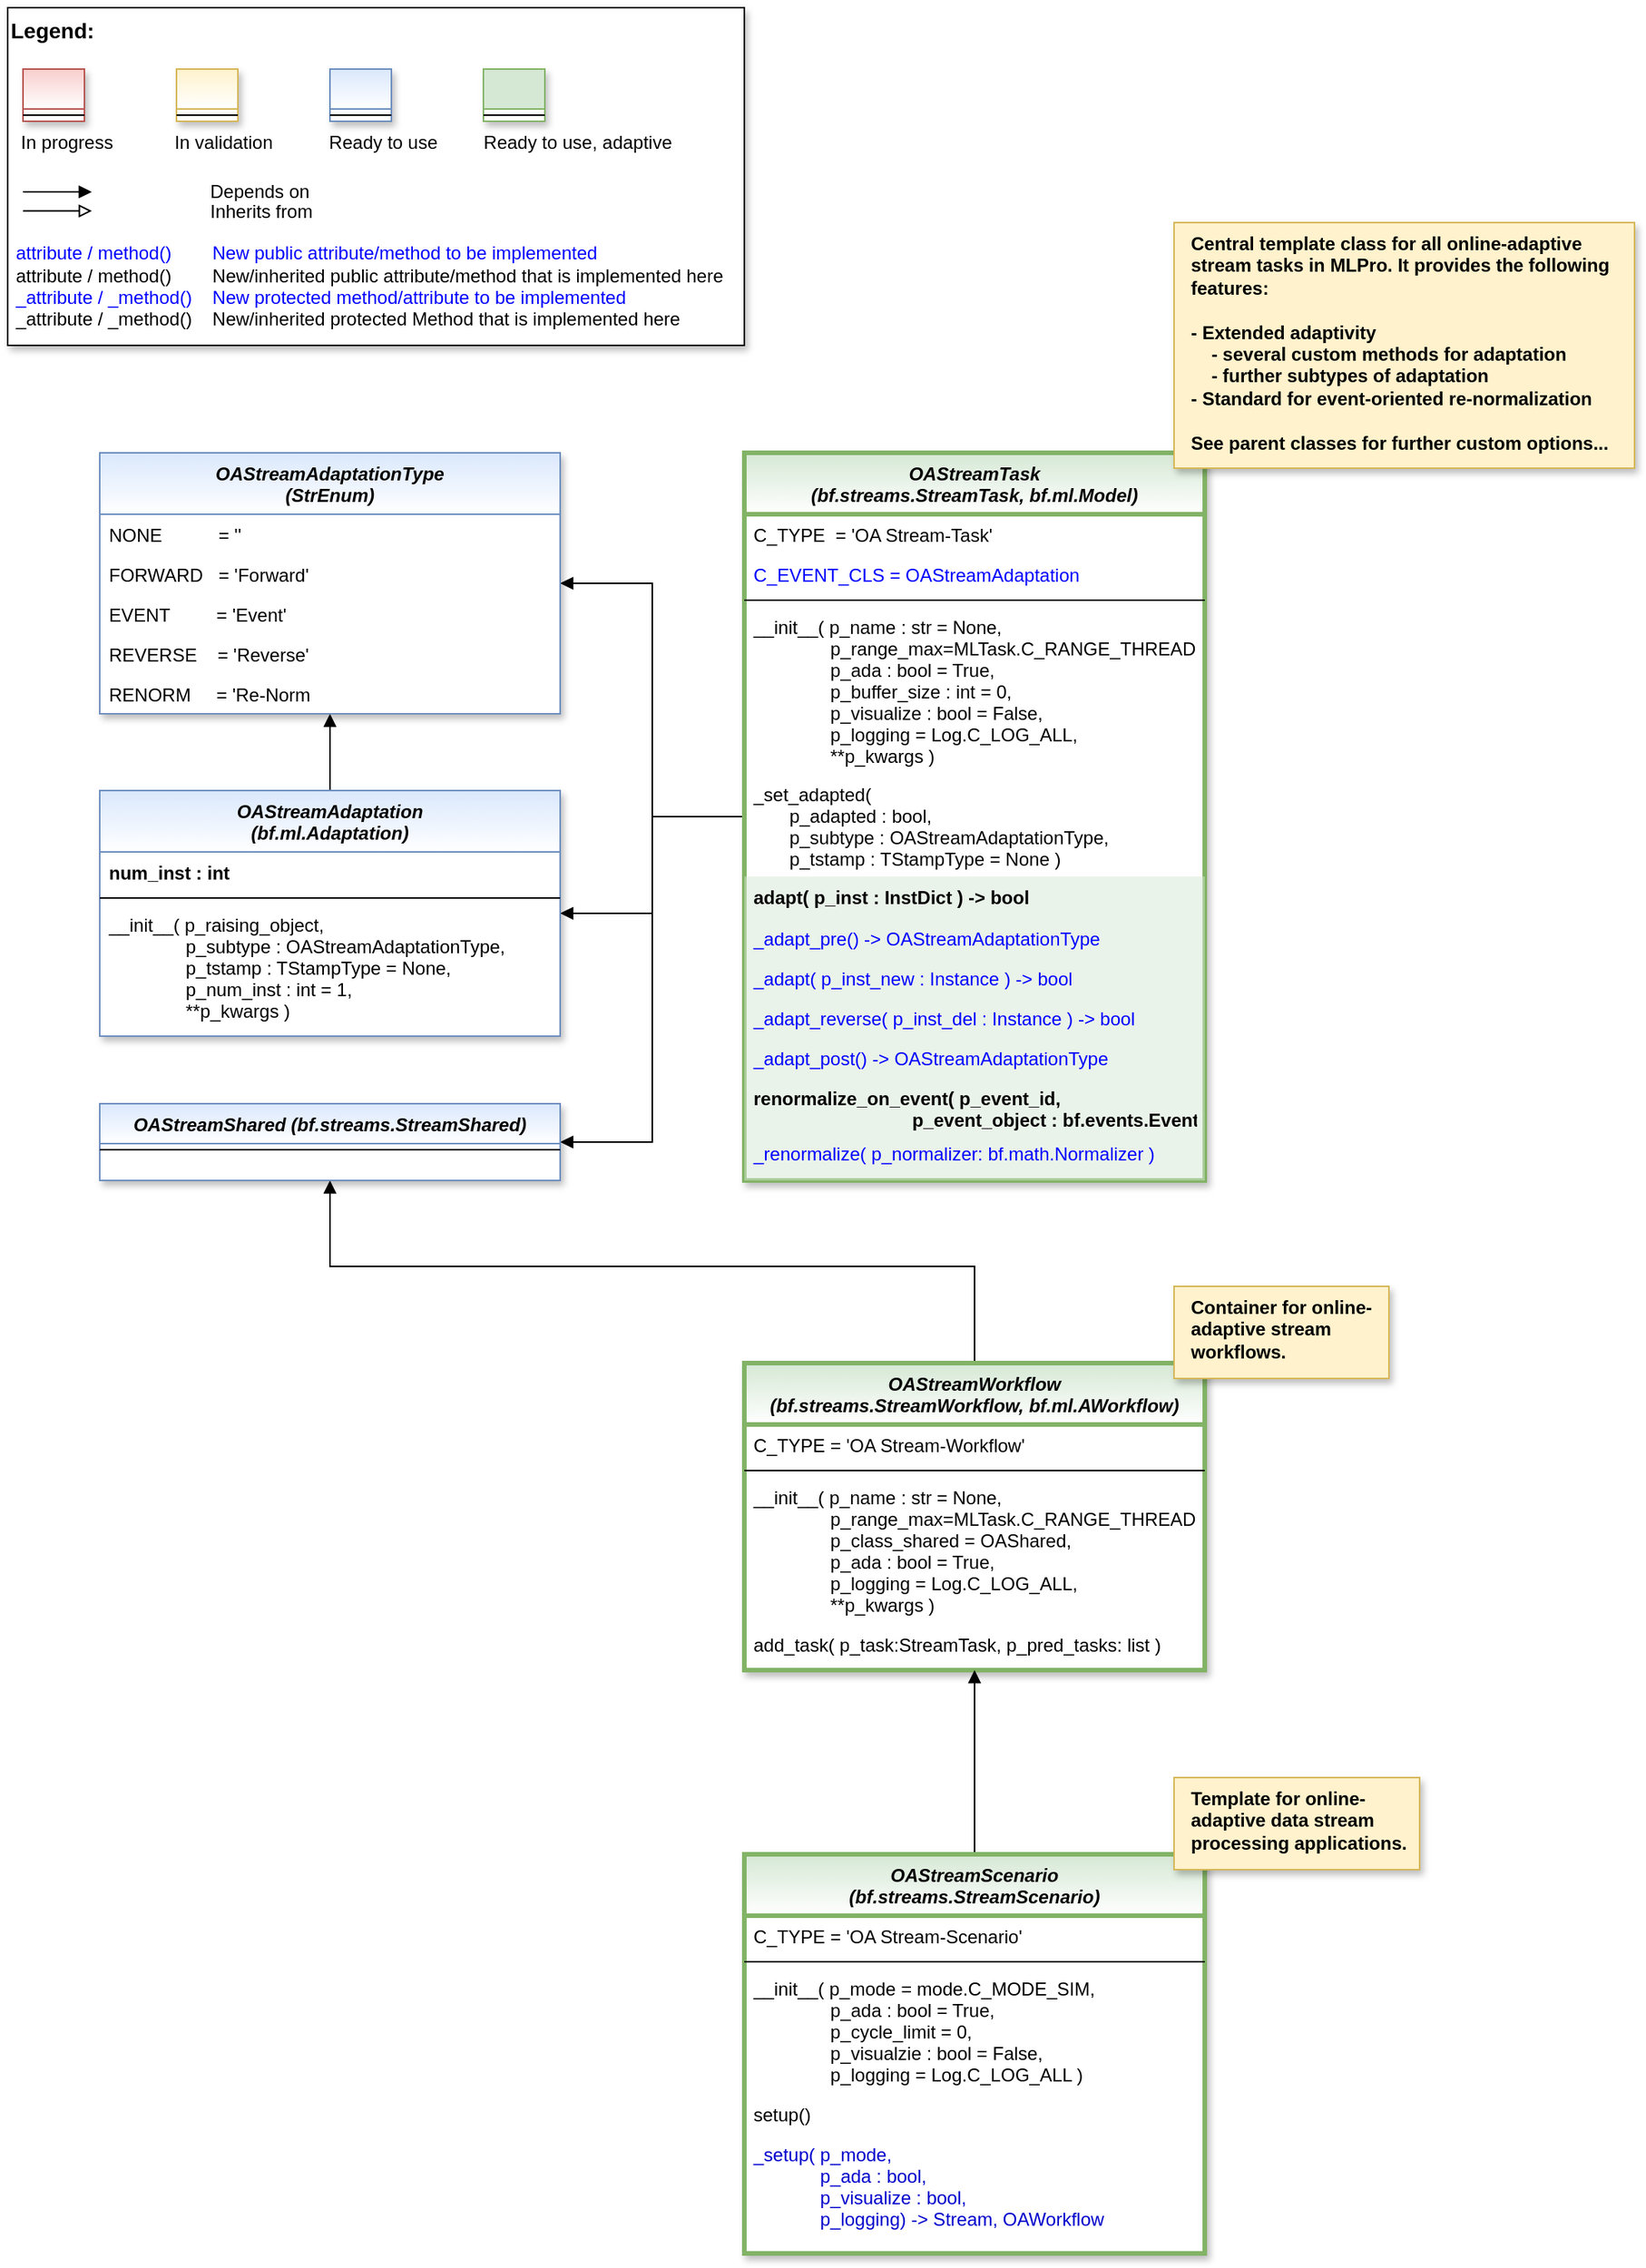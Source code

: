 <mxfile version="26.2.2">
  <diagram id="C5RBs43oDa-KdzZeNtuy" name="Page-1">
    <mxGraphModel dx="2878" dy="1242" grid="1" gridSize="10" guides="1" tooltips="1" connect="1" arrows="1" fold="1" page="1" pageScale="1" pageWidth="2336" pageHeight="1654" math="0" shadow="0">
      <root>
        <mxCell id="WIyWlLk6GJQsqaUBKTNV-0" />
        <mxCell id="WIyWlLk6GJQsqaUBKTNV-1" parent="WIyWlLk6GJQsqaUBKTNV-0" />
        <mxCell id="NC4ok9Ms9W8lQ4tfJlZF-20" style="edgeStyle=orthogonalEdgeStyle;rounded=0;orthogonalLoop=1;jettySize=auto;html=1;fontColor=#FF0000;endArrow=block;endFill=1;" parent="WIyWlLk6GJQsqaUBKTNV-1" source="ado_M-dr3WUVXcom1yO_-1" target="NC4ok9Ms9W8lQ4tfJlZF-16" edge="1">
          <mxGeometry relative="1" as="geometry" />
        </mxCell>
        <mxCell id="7C4s_j0biFTsK1RU1VLK-24" style="edgeStyle=orthogonalEdgeStyle;rounded=0;orthogonalLoop=1;jettySize=auto;html=1;endArrow=block;endFill=1;" parent="WIyWlLk6GJQsqaUBKTNV-1" source="ado_M-dr3WUVXcom1yO_-1" target="7C4s_j0biFTsK1RU1VLK-12" edge="1">
          <mxGeometry relative="1" as="geometry" />
        </mxCell>
        <mxCell id="soWWl2oo1D3cJulI5Lfz-7" style="edgeStyle=orthogonalEdgeStyle;rounded=0;orthogonalLoop=1;jettySize=auto;html=1;endArrow=block;endFill=1;" parent="WIyWlLk6GJQsqaUBKTNV-1" source="ado_M-dr3WUVXcom1yO_-1" target="soWWl2oo1D3cJulI5Lfz-0" edge="1">
          <mxGeometry relative="1" as="geometry" />
        </mxCell>
        <mxCell id="ado_M-dr3WUVXcom1yO_-1" value="OAStreamTask &#xa;(bf.streams.StreamTask, bf.ml.Model)" style="swimlane;fontStyle=3;align=center;verticalAlign=top;childLayout=stackLayout;horizontal=1;startSize=40;horizontalStack=0;resizeParent=1;resizeLast=0;collapsible=1;marginBottom=0;rounded=0;shadow=1;strokeWidth=3;fillColor=#d5e8d4;strokeColor=#82b366;swimlaneFillColor=#ffffff;gradientColor=#FFFFFF;" parent="WIyWlLk6GJQsqaUBKTNV-1" vertex="1">
          <mxGeometry x="520" y="330" width="300" height="474" as="geometry">
            <mxRectangle x="230" y="140" width="160" height="26" as="alternateBounds" />
          </mxGeometry>
        </mxCell>
        <mxCell id="fdyP1tWBDfPf_pqGQ-dC-29" value="C_TYPE  = &#39;OA Stream-Task&#39;" style="text;align=left;verticalAlign=top;spacingLeft=4;spacingRight=4;overflow=hidden;rotatable=0;points=[[0,0.5],[1,0.5]];portConstraint=eastwest;" parent="ado_M-dr3WUVXcom1yO_-1" vertex="1">
          <mxGeometry y="40" width="300" height="26" as="geometry" />
        </mxCell>
        <mxCell id="7C4s_j0biFTsK1RU1VLK-28" value="C_EVENT_CLS = OAStreamAdaptation" style="text;align=left;verticalAlign=top;spacingLeft=4;spacingRight=4;overflow=hidden;rotatable=0;points=[[0,0.5],[1,0.5]];portConstraint=eastwest;fontColor=#0000FF;" parent="ado_M-dr3WUVXcom1yO_-1" vertex="1">
          <mxGeometry y="66" width="300" height="26" as="geometry" />
        </mxCell>
        <mxCell id="ado_M-dr3WUVXcom1yO_-2" value="" style="line;html=1;strokeWidth=1;align=left;verticalAlign=middle;spacingTop=-1;spacingLeft=3;spacingRight=3;rotatable=0;labelPosition=right;points=[];portConstraint=eastwest;" parent="ado_M-dr3WUVXcom1yO_-1" vertex="1">
          <mxGeometry y="92" width="300" height="8" as="geometry" />
        </mxCell>
        <mxCell id="k9iU4n4au0y_1ybiQBL--0" value="__init__( p_name : str = None,&#xa;               p_range_max=MLTask.C_RANGE_THREAD,&#xa;               p_ada : bool = True,&#xa;               p_buffer_size : int = 0,&#xa;               p_visualize : bool = False,&#xa;               p_logging = Log.C_LOG_ALL,&#xa;               **p_kwargs )" style="text;align=left;verticalAlign=top;spacingLeft=4;spacingRight=4;overflow=hidden;rotatable=0;points=[[0,0.5],[1,0.5]];portConstraint=eastwest;fontColor=default;" parent="ado_M-dr3WUVXcom1yO_-1" vertex="1">
          <mxGeometry y="100" width="300" height="109" as="geometry" />
        </mxCell>
        <mxCell id="7C4s_j0biFTsK1RU1VLK-29" value="_set_adapted( &#xa;       p_adapted : bool,&#xa;       p_subtype : OAStreamAdaptationType,&#xa;       p_tstamp : TStampType = None )" style="text;align=left;verticalAlign=top;spacingLeft=4;spacingRight=4;overflow=hidden;rotatable=0;points=[[0,0.5],[1,0.5]];portConstraint=eastwest;" parent="ado_M-dr3WUVXcom1yO_-1" vertex="1">
          <mxGeometry y="209" width="300" height="67" as="geometry" />
        </mxCell>
        <mxCell id="wCdgofpyj-93uA1SjnSD-0" value="adapt( p_inst : InstDict ) -&gt; bool" style="text;align=left;verticalAlign=top;spacingLeft=4;spacingRight=4;overflow=hidden;rotatable=0;points=[[0,0.5],[1,0.5]];portConstraint=eastwest;fontStyle=1;fillColor=#d5e8d4;strokeColor=none;opacity=50;" parent="ado_M-dr3WUVXcom1yO_-1" vertex="1">
          <mxGeometry y="276" width="300" height="27" as="geometry" />
        </mxCell>
        <mxCell id="KPp8HPjBJbxHnM6AnjO8-0" value="_adapt_pre() -&gt; OAStreamAdaptationType" style="text;align=left;verticalAlign=top;spacingLeft=4;spacingRight=4;overflow=hidden;rotatable=0;points=[[0,0.5],[1,0.5]];portConstraint=eastwest;fillColor=#d5e8d4;strokeColor=none;opacity=50;fontColor=#0000FF;" parent="ado_M-dr3WUVXcom1yO_-1" vertex="1">
          <mxGeometry y="303" width="300" height="26" as="geometry" />
        </mxCell>
        <mxCell id="eokjPidHcH5mGEEEGnXK-1" value="_adapt( p_inst_new : Instance ) -&gt; bool" style="text;align=left;verticalAlign=top;spacingLeft=4;spacingRight=4;overflow=hidden;rotatable=0;points=[[0,0.5],[1,0.5]];portConstraint=eastwest;fillColor=#d5e8d4;strokeColor=none;opacity=50;fontColor=#0000FF;" parent="ado_M-dr3WUVXcom1yO_-1" vertex="1">
          <mxGeometry y="329" width="300" height="26" as="geometry" />
        </mxCell>
        <mxCell id="eokjPidHcH5mGEEEGnXK-0" value="_adapt_reverse( p_inst_del : Instance ) -&gt; bool" style="text;align=left;verticalAlign=top;spacingLeft=4;spacingRight=4;overflow=hidden;rotatable=0;points=[[0,0.5],[1,0.5]];portConstraint=eastwest;fillColor=#d5e8d4;strokeColor=none;opacity=50;fontColor=#0000FF;" parent="ado_M-dr3WUVXcom1yO_-1" vertex="1">
          <mxGeometry y="355" width="300" height="26" as="geometry" />
        </mxCell>
        <mxCell id="KPp8HPjBJbxHnM6AnjO8-1" value="_adapt_post() -&gt; OAStreamAdaptationType" style="text;align=left;verticalAlign=top;spacingLeft=4;spacingRight=4;overflow=hidden;rotatable=0;points=[[0,0.5],[1,0.5]];portConstraint=eastwest;fillColor=#d5e8d4;strokeColor=none;opacity=50;fontColor=#0000FF;" parent="ado_M-dr3WUVXcom1yO_-1" vertex="1">
          <mxGeometry y="381" width="300" height="26" as="geometry" />
        </mxCell>
        <mxCell id="Crr_h0JWDobTZQKCrxuK-2" value="renormalize_on_event( p_event_id, &#xa;                               p_event_object : bf.events.Event )" style="text;align=left;verticalAlign=top;spacingLeft=4;spacingRight=4;overflow=hidden;rotatable=0;points=[[0,0.5],[1,0.5]];portConstraint=eastwest;fontStyle=1;fillColor=#d5e8d4;strokeColor=none;opacity=50;" parent="ado_M-dr3WUVXcom1yO_-1" vertex="1">
          <mxGeometry y="407" width="300" height="36" as="geometry" />
        </mxCell>
        <mxCell id="4c-ZiIEt1ndZPByfsuOM-0" value="_renormalize( p_normalizer: bf.math.Normalizer )" style="text;align=left;verticalAlign=top;spacingLeft=4;spacingRight=4;overflow=hidden;rotatable=0;points=[[0,0.5],[1,0.5]];portConstraint=eastwest;fillColor=#d5e8d4;strokeColor=none;opacity=50;fontColor=#0000FF;" parent="ado_M-dr3WUVXcom1yO_-1" vertex="1">
          <mxGeometry y="443" width="300" height="31" as="geometry" />
        </mxCell>
        <mxCell id="NC4ok9Ms9W8lQ4tfJlZF-21" style="edgeStyle=orthogonalEdgeStyle;rounded=0;orthogonalLoop=1;jettySize=auto;html=1;fontColor=#FF0000;endArrow=block;endFill=1;exitX=0.5;exitY=0;exitDx=0;exitDy=0;entryX=0.5;entryY=1;entryDx=0;entryDy=0;" parent="WIyWlLk6GJQsqaUBKTNV-1" source="3OC-FlShTz39iofZlzZl-0" target="NC4ok9Ms9W8lQ4tfJlZF-16" edge="1">
          <mxGeometry relative="1" as="geometry">
            <Array as="points">
              <mxPoint x="670" y="860" />
              <mxPoint x="250" y="860" />
            </Array>
          </mxGeometry>
        </mxCell>
        <mxCell id="3OC-FlShTz39iofZlzZl-0" value="OAStreamWorkflow &#xa;(bf.streams.StreamWorkflow, bf.ml.AWorkflow)" style="swimlane;fontStyle=3;align=center;verticalAlign=top;childLayout=stackLayout;horizontal=1;startSize=40;horizontalStack=0;resizeParent=1;resizeLast=0;collapsible=1;marginBottom=0;rounded=0;shadow=1;strokeWidth=3;fillColor=#d5e8d4;strokeColor=#82b366;swimlaneFillColor=#ffffff;gradientColor=#FFFFFF;" parent="WIyWlLk6GJQsqaUBKTNV-1" vertex="1">
          <mxGeometry x="520" y="923" width="300" height="200" as="geometry">
            <mxRectangle x="230" y="140" width="160" height="26" as="alternateBounds" />
          </mxGeometry>
        </mxCell>
        <mxCell id="fdyP1tWBDfPf_pqGQ-dC-80" value="C_TYPE = &#39;OA Stream-Workflow&#39;" style="text;align=left;verticalAlign=top;spacingLeft=4;spacingRight=4;overflow=hidden;rotatable=0;points=[[0,0.5],[1,0.5]];portConstraint=eastwest;" parent="3OC-FlShTz39iofZlzZl-0" vertex="1">
          <mxGeometry y="40" width="300" height="26" as="geometry" />
        </mxCell>
        <mxCell id="3OC-FlShTz39iofZlzZl-1" value="" style="line;html=1;strokeWidth=1;align=left;verticalAlign=middle;spacingTop=-1;spacingLeft=3;spacingRight=3;rotatable=0;labelPosition=right;points=[];portConstraint=eastwest;" parent="3OC-FlShTz39iofZlzZl-0" vertex="1">
          <mxGeometry y="66" width="300" height="8" as="geometry" />
        </mxCell>
        <mxCell id="k9iU4n4au0y_1ybiQBL--2" value="__init__( p_name : str = None,&#xa;               p_range_max=MLTask.C_RANGE_THREAD,&#xa;               p_class_shared = OAShared,&#xa;               p_ada : bool = True,&#xa;               p_logging = Log.C_LOG_ALL,&#xa;               **p_kwargs )" style="text;align=left;verticalAlign=top;spacingLeft=4;spacingRight=4;overflow=hidden;rotatable=0;points=[[0,0.5],[1,0.5]];portConstraint=eastwest;fontColor=default;" parent="3OC-FlShTz39iofZlzZl-0" vertex="1">
          <mxGeometry y="74" width="300" height="96" as="geometry" />
        </mxCell>
        <mxCell id="RV1RuwSu5WSXBUyNZDB--0" value="add_task( p_task:StreamTask, p_pred_tasks: list )" style="text;align=left;verticalAlign=top;spacingLeft=4;spacingRight=4;overflow=hidden;rotatable=0;points=[[0,0.5],[1,0.5]];portConstraint=eastwest;fontColor=default;" parent="3OC-FlShTz39iofZlzZl-0" vertex="1">
          <mxGeometry y="170" width="300" height="26" as="geometry" />
        </mxCell>
        <mxCell id="fdyP1tWBDfPf_pqGQ-dC-82" style="edgeStyle=orthogonalEdgeStyle;rounded=0;orthogonalLoop=1;jettySize=auto;html=1;endArrow=block;endFill=1;fontColor=#0000FF;" parent="WIyWlLk6GJQsqaUBKTNV-1" source="fdyP1tWBDfPf_pqGQ-dC-23" target="3OC-FlShTz39iofZlzZl-0" edge="1">
          <mxGeometry relative="1" as="geometry">
            <mxPoint x="950" y="2163" as="targetPoint" />
          </mxGeometry>
        </mxCell>
        <mxCell id="fdyP1tWBDfPf_pqGQ-dC-23" value="OAStreamScenario &#xa;(bf.streams.StreamScenario)" style="swimlane;fontStyle=3;align=center;verticalAlign=top;childLayout=stackLayout;horizontal=1;startSize=40;horizontalStack=0;resizeParent=1;resizeLast=0;collapsible=1;marginBottom=0;rounded=0;shadow=1;strokeWidth=3;fillColor=#d5e8d4;strokeColor=#82b366;swimlaneFillColor=#ffffff;gradientColor=#FFFFFF;" parent="WIyWlLk6GJQsqaUBKTNV-1" vertex="1">
          <mxGeometry x="520" y="1243" width="300" height="260" as="geometry">
            <mxRectangle x="230" y="140" width="160" height="26" as="alternateBounds" />
          </mxGeometry>
        </mxCell>
        <mxCell id="NC4ok9Ms9W8lQ4tfJlZF-8" value="C_TYPE = &#39;OA Stream-Scenario&#39;" style="text;align=left;verticalAlign=top;spacingLeft=4;spacingRight=4;overflow=hidden;rotatable=0;points=[[0,0.5],[1,0.5]];portConstraint=eastwest;" parent="fdyP1tWBDfPf_pqGQ-dC-23" vertex="1">
          <mxGeometry y="40" width="300" height="26" as="geometry" />
        </mxCell>
        <mxCell id="fdyP1tWBDfPf_pqGQ-dC-24" value="" style="line;html=1;strokeWidth=1;align=left;verticalAlign=middle;spacingTop=-1;spacingLeft=3;spacingRight=3;rotatable=0;labelPosition=right;points=[];portConstraint=eastwest;" parent="fdyP1tWBDfPf_pqGQ-dC-23" vertex="1">
          <mxGeometry y="66" width="300" height="8" as="geometry" />
        </mxCell>
        <mxCell id="NC4ok9Ms9W8lQ4tfJlZF-11" value="__init__( p_mode = mode.C_MODE_SIM,&#xa;               p_ada : bool = True,&#xa;               p_cycle_limit = 0,&#xa;               p_visualzie : bool = False,&#xa;               p_logging = Log.C_LOG_ALL )" style="text;align=left;verticalAlign=top;spacingLeft=4;spacingRight=4;overflow=hidden;rotatable=0;points=[[0,0.5],[1,0.5]];portConstraint=eastwest;fontColor=default;" parent="fdyP1tWBDfPf_pqGQ-dC-23" vertex="1">
          <mxGeometry y="74" width="300" height="82" as="geometry" />
        </mxCell>
        <mxCell id="TVLcGBcoPvukyEr0Og20-1" value="setup()" style="text;align=left;verticalAlign=top;spacingLeft=4;spacingRight=4;overflow=hidden;rotatable=0;points=[[0,0.5],[1,0.5]];portConstraint=eastwest;fontColor=default;" parent="fdyP1tWBDfPf_pqGQ-dC-23" vertex="1">
          <mxGeometry y="156" width="300" height="26" as="geometry" />
        </mxCell>
        <mxCell id="NC4ok9Ms9W8lQ4tfJlZF-9" value="_setup( p_mode, &#xa;             p_ada : bool, &#xa;             p_visualize : bool,&#xa;             p_logging) -&gt; Stream, OAWorkflow" style="text;align=left;verticalAlign=top;spacingLeft=4;spacingRight=4;overflow=hidden;rotatable=0;points=[[0,0.5],[1,0.5]];portConstraint=eastwest;fontColor=#0000CC;" parent="fdyP1tWBDfPf_pqGQ-dC-23" vertex="1">
          <mxGeometry y="182" width="300" height="66" as="geometry" />
        </mxCell>
        <mxCell id="NC4ok9Ms9W8lQ4tfJlZF-16" value="OAStreamShared (bf.streams.StreamShared)" style="swimlane;fontStyle=3;align=center;verticalAlign=top;childLayout=stackLayout;horizontal=1;startSize=26;horizontalStack=0;resizeParent=1;resizeLast=0;collapsible=1;marginBottom=0;rounded=0;shadow=1;strokeWidth=1;fillColor=#dae8fc;strokeColor=#6c8ebf;swimlaneFillColor=#ffffff;gradientColor=#FFFFFF;" parent="WIyWlLk6GJQsqaUBKTNV-1" vertex="1">
          <mxGeometry x="100" y="754" width="300" height="50" as="geometry">
            <mxRectangle x="230" y="140" width="160" height="26" as="alternateBounds" />
          </mxGeometry>
        </mxCell>
        <mxCell id="NC4ok9Ms9W8lQ4tfJlZF-19" value="" style="line;html=1;strokeWidth=1;align=left;verticalAlign=middle;spacingTop=-1;spacingLeft=3;spacingRight=3;rotatable=0;labelPosition=right;points=[];portConstraint=eastwest;" parent="NC4ok9Ms9W8lQ4tfJlZF-16" vertex="1">
          <mxGeometry y="26" width="300" height="8" as="geometry" />
        </mxCell>
        <mxCell id="7C4s_j0biFTsK1RU1VLK-0" value="" style="group" parent="WIyWlLk6GJQsqaUBKTNV-1" vertex="1" connectable="0">
          <mxGeometry x="40" y="40" width="480" height="220" as="geometry" />
        </mxCell>
        <mxCell id="7C4s_j0biFTsK1RU1VLK-1" value="&lt;font color=&quot;#000000&quot; size=&quot;1&quot;&gt;&lt;b style=&quot;font-size: 14px&quot;&gt;Legend:&lt;br&gt;&lt;/b&gt;&lt;/font&gt;&lt;br&gt;&lt;br&gt;&lt;br&gt;&lt;font color=&quot;#0000ff&quot; style=&quot;font-size: 6px;&quot;&gt;&lt;br&gt;&lt;/font&gt;&lt;span style=&quot;color: rgb(0 , 0 , 0)&quot;&gt;&lt;font style=&quot;font-size: 4px&quot;&gt;&amp;nbsp; &amp;nbsp;&lt;/font&gt;&amp;nbsp;In progress&amp;nbsp; &amp;nbsp; &amp;nbsp; &amp;nbsp; &amp;nbsp; &amp;nbsp; In validation&amp;nbsp; &amp;nbsp; &amp;nbsp; &amp;nbsp; &amp;nbsp; &amp;nbsp;Ready to use&amp;nbsp; &amp;nbsp; &amp;nbsp; &amp;nbsp; &amp;nbsp;Ready to use,&amp;nbsp;&lt;/span&gt;&lt;span style=&quot;background-color: transparent; color: rgb(0, 0, 0);&quot;&gt;adaptive&lt;/span&gt;&lt;font style=&quot;background-color: transparent;&quot; color=&quot;#000000&quot;&gt;&amp;nbsp;&lt;/font&gt;&lt;div&gt;&lt;font color=&quot;#0000ff&quot;&gt;&lt;br&gt;&lt;br&gt;&lt;br&gt;&lt;br&gt;&amp;nbsp;attribute / method()&amp;nbsp; &amp;nbsp; &amp;nbsp; &amp;nbsp; New public attribute/method to be implemented&lt;/font&gt;&lt;br&gt;&lt;font color=&quot;#000000&quot;&gt;&amp;nbsp;&lt;/font&gt;&lt;font color=&quot;#000000&quot;&gt;attribute / method()&lt;span&gt;&#x9;&lt;/span&gt;&amp;nbsp; &amp;nbsp; &amp;nbsp; &amp;nbsp;New/inherited public attribute/method that is implemented here&lt;br&gt;&lt;/font&gt;&lt;font color=&quot;#0000ff&quot;&gt;&amp;nbsp;_attribute /&amp;nbsp;&lt;/font&gt;&lt;font color=&quot;#0000ff&quot;&gt;_method()&amp;nbsp; &amp;nbsp; New protected method/attribute to be implemented&lt;/font&gt;&lt;br&gt;&lt;font color=&quot;#000000&quot;&gt;&amp;nbsp;_attribute / _method()&amp;nbsp; &amp;nbsp; New/inherited protected Method that is implemented here&lt;br&gt;&lt;/font&gt;&lt;font color=&quot;#000000&quot;&gt;&lt;br&gt;&lt;br&gt;&lt;br&gt;&lt;br&gt;&lt;br&gt;&lt;/font&gt;&lt;/div&gt;" style="text;html=1;align=left;verticalAlign=top;whiteSpace=wrap;rounded=0;fontColor=#006600;strokeColor=#000000;shadow=1;fillColor=#ffffff;" parent="7C4s_j0biFTsK1RU1VLK-0" vertex="1">
          <mxGeometry width="480" height="220" as="geometry" />
        </mxCell>
        <mxCell id="7C4s_j0biFTsK1RU1VLK-2" value="Depends on" style="endArrow=block;html=1;labelPosition=right;verticalLabelPosition=middle;align=left;verticalAlign=middle;endFill=1;fontSize=12;" parent="7C4s_j0biFTsK1RU1VLK-0" edge="1">
          <mxGeometry x="-1590" y="-2180" width="50" height="50" as="geometry">
            <mxPoint x="10.0" y="120.003" as="sourcePoint" />
            <mxPoint x="54.848" y="120.003" as="targetPoint" />
            <mxPoint x="98" as="offset" />
            <Array as="points">
              <mxPoint x="30" y="120" />
            </Array>
          </mxGeometry>
        </mxCell>
        <mxCell id="7C4s_j0biFTsK1RU1VLK-3" value="Inherits from" style="endArrow=block;html=1;labelPosition=right;verticalLabelPosition=middle;align=left;verticalAlign=middle;endFill=0;fontSize=12;" parent="7C4s_j0biFTsK1RU1VLK-0" edge="1">
          <mxGeometry x="-1590" y="-2180" width="50" height="50" as="geometry">
            <mxPoint x="10.0" y="132.385" as="sourcePoint" />
            <mxPoint x="54.848" y="132.385" as="targetPoint" />
            <mxPoint x="98" y="1" as="offset" />
          </mxGeometry>
        </mxCell>
        <mxCell id="7C4s_j0biFTsK1RU1VLK-4" value="" style="swimlane;fontStyle=3;align=center;verticalAlign=top;childLayout=stackLayout;horizontal=1;startSize=26;horizontalStack=0;resizeParent=1;resizeLast=0;collapsible=1;marginBottom=0;rounded=0;shadow=1;strokeWidth=1;fillColor=#f8cecc;strokeColor=#b85450;gradientColor=#ffffff;swimlaneFillColor=#ffffff;" parent="7C4s_j0biFTsK1RU1VLK-0" vertex="1">
          <mxGeometry x="10" y="40" width="40" height="34" as="geometry">
            <mxRectangle x="230" y="140" width="160" height="26" as="alternateBounds" />
          </mxGeometry>
        </mxCell>
        <mxCell id="7C4s_j0biFTsK1RU1VLK-5" value="" style="line;html=1;strokeWidth=1;align=left;verticalAlign=middle;spacingTop=-1;spacingLeft=3;spacingRight=3;rotatable=0;labelPosition=right;points=[];portConstraint=eastwest;" parent="7C4s_j0biFTsK1RU1VLK-4" vertex="1">
          <mxGeometry y="26" width="40" height="8" as="geometry" />
        </mxCell>
        <mxCell id="7C4s_j0biFTsK1RU1VLK-6" value="" style="swimlane;fontStyle=3;align=center;verticalAlign=top;childLayout=stackLayout;horizontal=1;startSize=26;horizontalStack=0;resizeParent=1;resizeLast=0;collapsible=1;marginBottom=0;rounded=0;shadow=1;strokeWidth=1;fillColor=#fff2cc;strokeColor=#d6b656;gradientColor=#ffffff;swimlaneFillColor=#ffffff;" parent="7C4s_j0biFTsK1RU1VLK-0" vertex="1">
          <mxGeometry x="110" y="40" width="40" height="34" as="geometry">
            <mxRectangle x="230" y="140" width="160" height="26" as="alternateBounds" />
          </mxGeometry>
        </mxCell>
        <mxCell id="7C4s_j0biFTsK1RU1VLK-7" value="" style="line;html=1;strokeWidth=1;align=left;verticalAlign=middle;spacingTop=-1;spacingLeft=3;spacingRight=3;rotatable=0;labelPosition=right;points=[];portConstraint=eastwest;" parent="7C4s_j0biFTsK1RU1VLK-6" vertex="1">
          <mxGeometry y="26" width="40" height="8" as="geometry" />
        </mxCell>
        <mxCell id="7C4s_j0biFTsK1RU1VLK-8" value="" style="swimlane;fontStyle=3;align=center;verticalAlign=top;childLayout=stackLayout;horizontal=1;startSize=26;horizontalStack=0;resizeParent=1;resizeLast=0;collapsible=1;marginBottom=0;rounded=0;shadow=1;strokeWidth=1;fillColor=#dae8fc;strokeColor=#6c8ebf;gradientColor=#ffffff;swimlaneFillColor=#ffffff;" parent="7C4s_j0biFTsK1RU1VLK-0" vertex="1">
          <mxGeometry x="210" y="40" width="40" height="34" as="geometry">
            <mxRectangle x="230" y="140" width="160" height="26" as="alternateBounds" />
          </mxGeometry>
        </mxCell>
        <mxCell id="7C4s_j0biFTsK1RU1VLK-9" value="" style="line;html=1;strokeWidth=1;align=left;verticalAlign=middle;spacingTop=-1;spacingLeft=3;spacingRight=3;rotatable=0;labelPosition=right;points=[];portConstraint=eastwest;" parent="7C4s_j0biFTsK1RU1VLK-8" vertex="1">
          <mxGeometry y="26" width="40" height="8" as="geometry" />
        </mxCell>
        <mxCell id="7C4s_j0biFTsK1RU1VLK-10" value="" style="swimlane;fontStyle=3;align=center;verticalAlign=top;childLayout=stackLayout;horizontal=1;startSize=26;horizontalStack=0;resizeParent=1;resizeLast=0;collapsible=1;marginBottom=0;rounded=0;shadow=1;strokeWidth=1;fillColor=#d5e8d4;strokeColor=#82b366;swimlaneFillColor=#ffffff;" parent="7C4s_j0biFTsK1RU1VLK-0" vertex="1">
          <mxGeometry x="310" y="40" width="40" height="34" as="geometry">
            <mxRectangle x="230" y="140" width="160" height="26" as="alternateBounds" />
          </mxGeometry>
        </mxCell>
        <mxCell id="7C4s_j0biFTsK1RU1VLK-11" value="" style="line;html=1;strokeWidth=1;align=left;verticalAlign=middle;spacingTop=-1;spacingLeft=3;spacingRight=3;rotatable=0;labelPosition=right;points=[];portConstraint=eastwest;" parent="7C4s_j0biFTsK1RU1VLK-10" vertex="1">
          <mxGeometry y="26" width="40" height="8" as="geometry" />
        </mxCell>
        <mxCell id="soWWl2oo1D3cJulI5Lfz-6" style="edgeStyle=orthogonalEdgeStyle;rounded=0;orthogonalLoop=1;jettySize=auto;html=1;endArrow=block;endFill=1;" parent="WIyWlLk6GJQsqaUBKTNV-1" source="7C4s_j0biFTsK1RU1VLK-12" target="soWWl2oo1D3cJulI5Lfz-0" edge="1">
          <mxGeometry relative="1" as="geometry" />
        </mxCell>
        <mxCell id="7C4s_j0biFTsK1RU1VLK-12" value="OAStreamAdaptation&#xa;(bf.ml.Adaptation)" style="swimlane;fontStyle=3;align=center;verticalAlign=top;childLayout=stackLayout;horizontal=1;startSize=40;horizontalStack=0;resizeParent=1;resizeLast=0;collapsible=1;marginBottom=0;rounded=0;shadow=1;strokeWidth=1;fillColor=#dae8fc;strokeColor=#6c8ebf;swimlaneFillColor=#ffffff;gradientColor=#FFFFFF;" parent="WIyWlLk6GJQsqaUBKTNV-1" vertex="1">
          <mxGeometry x="100" y="550" width="300" height="160" as="geometry">
            <mxRectangle x="230" y="140" width="160" height="26" as="alternateBounds" />
          </mxGeometry>
        </mxCell>
        <mxCell id="3whSnnqgmhnJdRxh8qfQ-0" value="num_inst : int" style="text;align=left;verticalAlign=top;spacingLeft=4;spacingRight=4;overflow=hidden;rotatable=0;points=[[0,0.5],[1,0.5]];portConstraint=eastwest;fontStyle=1" parent="7C4s_j0biFTsK1RU1VLK-12" vertex="1">
          <mxGeometry y="40" width="300" height="26" as="geometry" />
        </mxCell>
        <mxCell id="7C4s_j0biFTsK1RU1VLK-14" value="" style="line;html=1;strokeWidth=1;align=left;verticalAlign=middle;spacingTop=-1;spacingLeft=3;spacingRight=3;rotatable=0;labelPosition=right;points=[];portConstraint=eastwest;" parent="7C4s_j0biFTsK1RU1VLK-12" vertex="1">
          <mxGeometry y="66" width="300" height="8" as="geometry" />
        </mxCell>
        <mxCell id="3whSnnqgmhnJdRxh8qfQ-2" value="__init__( p_raising_object,&#xa;               p_subtype : OAStreamAdaptationType,&#xa;               p_tstamp : TStampType = None,&#xa;               p_num_inst : int = 1,&#xa;               **p_kwargs )" style="text;align=left;verticalAlign=top;spacingLeft=4;spacingRight=4;overflow=hidden;rotatable=0;points=[[0,0.5],[1,0.5]];portConstraint=eastwest;" parent="7C4s_j0biFTsK1RU1VLK-12" vertex="1">
          <mxGeometry y="74" width="300" height="84" as="geometry" />
        </mxCell>
        <mxCell id="7C4s_j0biFTsK1RU1VLK-25" value="Central template class for all online-adaptive stream tasks in MLPro. It provides the following features:&lt;br&gt;&lt;br&gt;- Extended adaptivity&lt;div&gt;&amp;nbsp; &amp;nbsp; - several custom methods for adaptation&lt;/div&gt;&lt;div&gt;&amp;nbsp; &amp;nbsp; - further subtypes of adaptation&lt;br&gt;- Standard for event-oriented re-normalization&lt;br&gt;&lt;br&gt;See parent classes for further custom options...&lt;/div&gt;" style="rounded=0;whiteSpace=wrap;html=1;fillColor=#fff2cc;strokeColor=#d6b656;shadow=1;fontStyle=1;align=left;verticalAlign=top;spacingLeft=9;spacingRight=3;" parent="WIyWlLk6GJQsqaUBKTNV-1" vertex="1">
          <mxGeometry x="800" y="180" width="300" height="160" as="geometry" />
        </mxCell>
        <mxCell id="7C4s_j0biFTsK1RU1VLK-26" value="Container for online-adaptive stream workflows." style="rounded=0;whiteSpace=wrap;html=1;fillColor=#fff2cc;strokeColor=#d6b656;shadow=1;fontStyle=1;align=left;verticalAlign=top;spacingLeft=9;spacingRight=3;" parent="WIyWlLk6GJQsqaUBKTNV-1" vertex="1">
          <mxGeometry x="800" y="873" width="140" height="60" as="geometry" />
        </mxCell>
        <mxCell id="7C4s_j0biFTsK1RU1VLK-27" value="Template for online-adaptive data stream processing applications." style="rounded=0;whiteSpace=wrap;html=1;fillColor=#fff2cc;strokeColor=#d6b656;shadow=1;fontStyle=1;align=left;verticalAlign=top;spacingLeft=9;spacingRight=3;" parent="WIyWlLk6GJQsqaUBKTNV-1" vertex="1">
          <mxGeometry x="800" y="1193" width="160" height="60" as="geometry" />
        </mxCell>
        <mxCell id="soWWl2oo1D3cJulI5Lfz-0" value="OAStreamAdaptationType&#xa;(StrEnum)" style="swimlane;fontStyle=3;align=center;verticalAlign=top;childLayout=stackLayout;horizontal=1;startSize=40;horizontalStack=0;resizeParent=1;resizeLast=0;collapsible=1;marginBottom=0;rounded=0;shadow=1;strokeWidth=1;fillColor=#dae8fc;strokeColor=#6c8ebf;swimlaneFillColor=#ffffff;gradientColor=#FFFFFF;" parent="WIyWlLk6GJQsqaUBKTNV-1" vertex="1">
          <mxGeometry x="100" y="330" width="300" height="170" as="geometry">
            <mxRectangle x="230" y="140" width="160" height="26" as="alternateBounds" />
          </mxGeometry>
        </mxCell>
        <mxCell id="bRjRWoWP4Wtyl1gFE5IY-0" value="NONE           = &#39;&#39;" style="text;align=left;verticalAlign=top;spacingLeft=4;spacingRight=4;overflow=hidden;rotatable=0;points=[[0,0.5],[1,0.5]];portConstraint=eastwest;" vertex="1" parent="soWWl2oo1D3cJulI5Lfz-0">
          <mxGeometry y="40" width="300" height="26" as="geometry" />
        </mxCell>
        <mxCell id="bRjRWoWP4Wtyl1gFE5IY-1" value="FORWARD   = &#39;Forward&#39;" style="text;align=left;verticalAlign=top;spacingLeft=4;spacingRight=4;overflow=hidden;rotatable=0;points=[[0,0.5],[1,0.5]];portConstraint=eastwest;" vertex="1" parent="soWWl2oo1D3cJulI5Lfz-0">
          <mxGeometry y="66" width="300" height="26" as="geometry" />
        </mxCell>
        <mxCell id="bRjRWoWP4Wtyl1gFE5IY-2" value="EVENT         = &#39;Event&#39;" style="text;align=left;verticalAlign=top;spacingLeft=4;spacingRight=4;overflow=hidden;rotatable=0;points=[[0,0.5],[1,0.5]];portConstraint=eastwest;" vertex="1" parent="soWWl2oo1D3cJulI5Lfz-0">
          <mxGeometry y="92" width="300" height="26" as="geometry" />
        </mxCell>
        <mxCell id="soWWl2oo1D3cJulI5Lfz-1" value="REVERSE    = &#39;Reverse&#39;" style="text;align=left;verticalAlign=top;spacingLeft=4;spacingRight=4;overflow=hidden;rotatable=0;points=[[0,0.5],[1,0.5]];portConstraint=eastwest;" parent="soWWl2oo1D3cJulI5Lfz-0" vertex="1">
          <mxGeometry y="118" width="300" height="26" as="geometry" />
        </mxCell>
        <mxCell id="soWWl2oo1D3cJulI5Lfz-2" value="RENORM     = &#39;Re-Norm" style="text;align=left;verticalAlign=top;spacingLeft=4;spacingRight=4;overflow=hidden;rotatable=0;points=[[0,0.5],[1,0.5]];portConstraint=eastwest;" parent="soWWl2oo1D3cJulI5Lfz-0" vertex="1">
          <mxGeometry y="144" width="300" height="26" as="geometry" />
        </mxCell>
      </root>
    </mxGraphModel>
  </diagram>
</mxfile>
